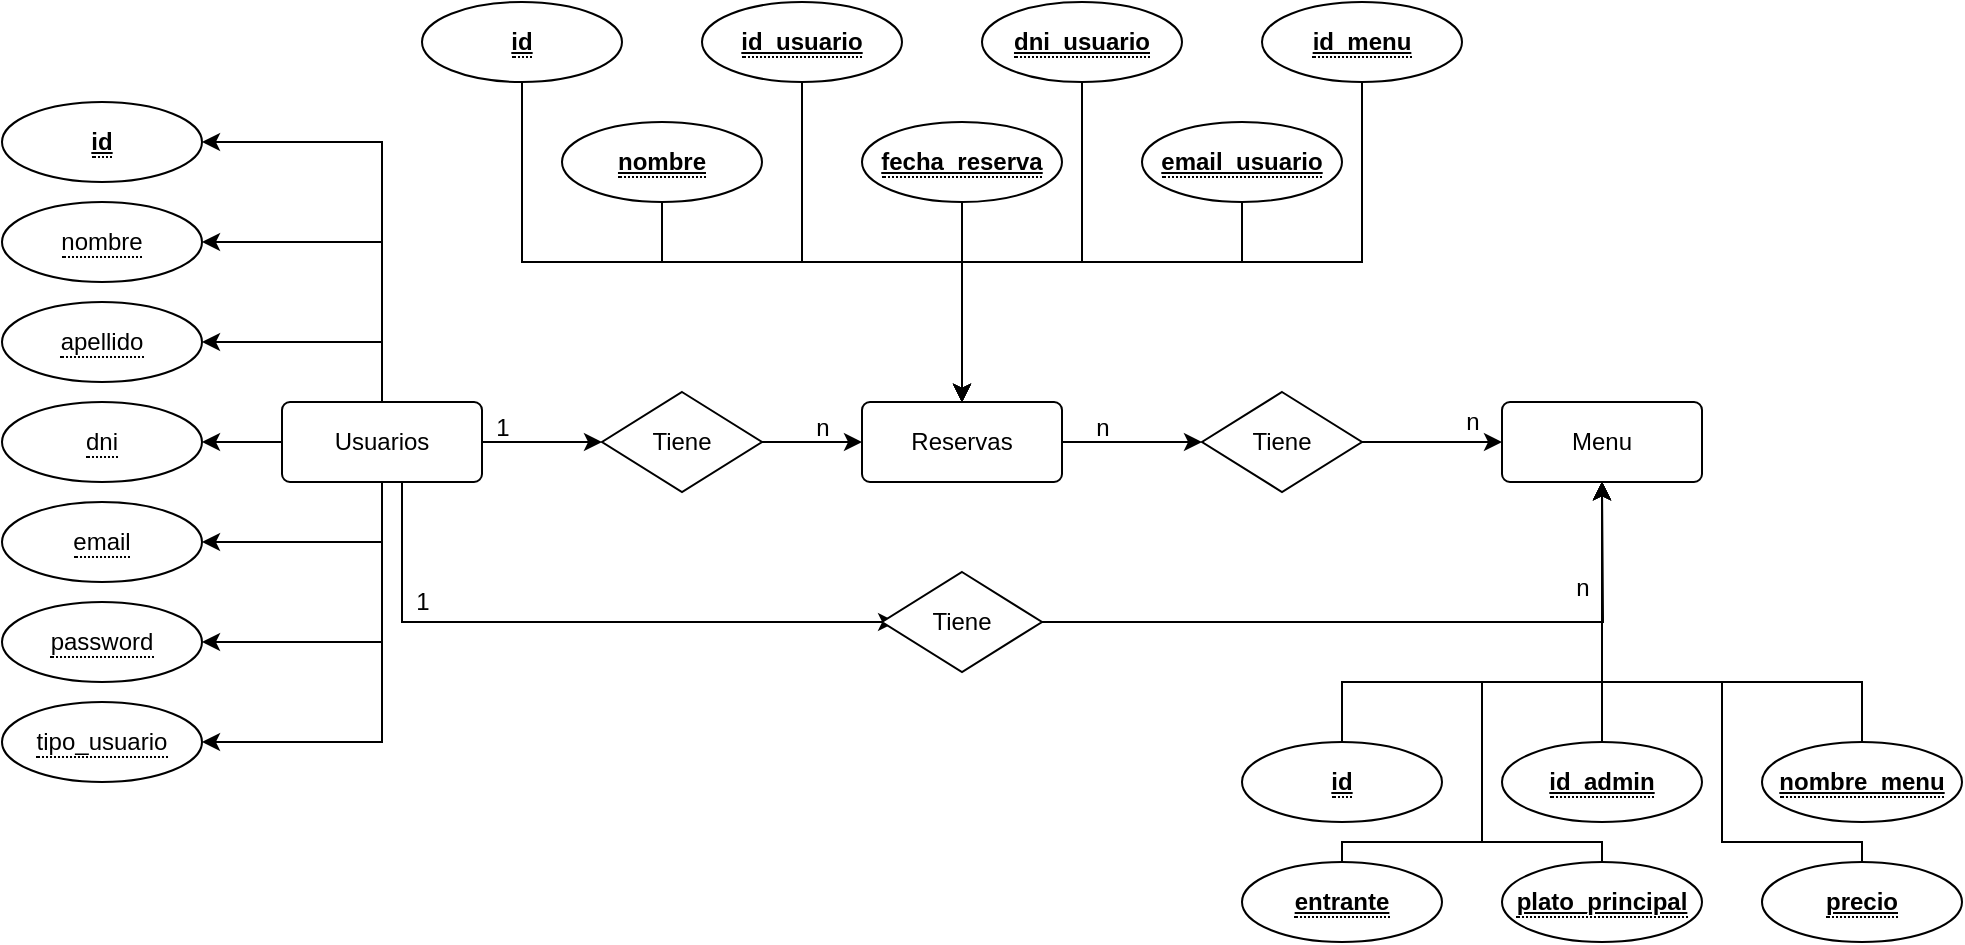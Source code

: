 <mxfile version="21.3.0" type="device">
  <diagram name="Página-1" id="fYHYzcIor__WPn7_1F2N">
    <mxGraphModel dx="954" dy="584" grid="1" gridSize="10" guides="1" tooltips="1" connect="1" arrows="1" fold="1" page="1" pageScale="1" pageWidth="827" pageHeight="1169" math="0" shadow="0">
      <root>
        <mxCell id="0" />
        <mxCell id="1" parent="0" />
        <mxCell id="3XYwbMmrLyhnH5qcktHA-24" style="edgeStyle=orthogonalEdgeStyle;rounded=0;orthogonalLoop=1;jettySize=auto;html=1;entryX=1;entryY=0.5;entryDx=0;entryDy=0;" edge="1" parent="1" source="3XYwbMmrLyhnH5qcktHA-15" target="3XYwbMmrLyhnH5qcktHA-16">
          <mxGeometry relative="1" as="geometry">
            <Array as="points">
              <mxPoint x="200" y="100" />
            </Array>
          </mxGeometry>
        </mxCell>
        <mxCell id="3XYwbMmrLyhnH5qcktHA-25" style="edgeStyle=orthogonalEdgeStyle;rounded=0;orthogonalLoop=1;jettySize=auto;html=1;entryX=1;entryY=0.5;entryDx=0;entryDy=0;" edge="1" parent="1" source="3XYwbMmrLyhnH5qcktHA-15" target="3XYwbMmrLyhnH5qcktHA-18">
          <mxGeometry relative="1" as="geometry">
            <Array as="points">
              <mxPoint x="200" y="150" />
            </Array>
          </mxGeometry>
        </mxCell>
        <mxCell id="3XYwbMmrLyhnH5qcktHA-26" style="edgeStyle=orthogonalEdgeStyle;rounded=0;orthogonalLoop=1;jettySize=auto;html=1;entryX=1;entryY=0.5;entryDx=0;entryDy=0;" edge="1" parent="1" source="3XYwbMmrLyhnH5qcktHA-15" target="3XYwbMmrLyhnH5qcktHA-19">
          <mxGeometry relative="1" as="geometry">
            <Array as="points">
              <mxPoint x="200" y="200" />
            </Array>
          </mxGeometry>
        </mxCell>
        <mxCell id="3XYwbMmrLyhnH5qcktHA-29" style="edgeStyle=orthogonalEdgeStyle;rounded=0;orthogonalLoop=1;jettySize=auto;html=1;entryX=1;entryY=0.5;entryDx=0;entryDy=0;" edge="1" parent="1" source="3XYwbMmrLyhnH5qcktHA-15" target="3XYwbMmrLyhnH5qcktHA-20">
          <mxGeometry relative="1" as="geometry" />
        </mxCell>
        <mxCell id="3XYwbMmrLyhnH5qcktHA-30" style="edgeStyle=orthogonalEdgeStyle;rounded=0;orthogonalLoop=1;jettySize=auto;html=1;entryX=1;entryY=0.5;entryDx=0;entryDy=0;" edge="1" parent="1" source="3XYwbMmrLyhnH5qcktHA-15" target="3XYwbMmrLyhnH5qcktHA-21">
          <mxGeometry relative="1" as="geometry">
            <Array as="points">
              <mxPoint x="200" y="300" />
            </Array>
          </mxGeometry>
        </mxCell>
        <mxCell id="3XYwbMmrLyhnH5qcktHA-31" style="edgeStyle=orthogonalEdgeStyle;rounded=0;orthogonalLoop=1;jettySize=auto;html=1;entryX=1;entryY=0.5;entryDx=0;entryDy=0;" edge="1" parent="1" source="3XYwbMmrLyhnH5qcktHA-15" target="3XYwbMmrLyhnH5qcktHA-22">
          <mxGeometry relative="1" as="geometry">
            <Array as="points">
              <mxPoint x="200" y="350" />
            </Array>
          </mxGeometry>
        </mxCell>
        <mxCell id="3XYwbMmrLyhnH5qcktHA-32" style="edgeStyle=orthogonalEdgeStyle;rounded=0;orthogonalLoop=1;jettySize=auto;html=1;entryX=1;entryY=0.5;entryDx=0;entryDy=0;" edge="1" parent="1" source="3XYwbMmrLyhnH5qcktHA-15" target="3XYwbMmrLyhnH5qcktHA-23">
          <mxGeometry relative="1" as="geometry">
            <Array as="points">
              <mxPoint x="200" y="400" />
            </Array>
          </mxGeometry>
        </mxCell>
        <mxCell id="3XYwbMmrLyhnH5qcktHA-73" value="" style="edgeStyle=orthogonalEdgeStyle;rounded=0;orthogonalLoop=1;jettySize=auto;html=1;" edge="1" parent="1" source="3XYwbMmrLyhnH5qcktHA-15" target="3XYwbMmrLyhnH5qcktHA-71">
          <mxGeometry relative="1" as="geometry" />
        </mxCell>
        <mxCell id="3XYwbMmrLyhnH5qcktHA-84" style="edgeStyle=orthogonalEdgeStyle;rounded=0;orthogonalLoop=1;jettySize=auto;html=1;entryX=0.088;entryY=0.5;entryDx=0;entryDy=0;entryPerimeter=0;" edge="1" parent="1" source="3XYwbMmrLyhnH5qcktHA-15" target="3XYwbMmrLyhnH5qcktHA-83">
          <mxGeometry relative="1" as="geometry">
            <Array as="points">
              <mxPoint x="210" y="340" />
            </Array>
          </mxGeometry>
        </mxCell>
        <mxCell id="3XYwbMmrLyhnH5qcktHA-15" value="Usuarios" style="rounded=1;arcSize=10;whiteSpace=wrap;html=1;align=center;" vertex="1" parent="1">
          <mxGeometry x="150" y="230" width="100" height="40" as="geometry" />
        </mxCell>
        <mxCell id="3XYwbMmrLyhnH5qcktHA-16" value="&lt;span style=&quot;border-bottom: 1px dotted&quot;&gt;&lt;b&gt;&lt;u&gt;id&lt;/u&gt;&lt;/b&gt;&lt;/span&gt;" style="ellipse;whiteSpace=wrap;html=1;align=center;" vertex="1" parent="1">
          <mxGeometry x="10" y="80" width="100" height="40" as="geometry" />
        </mxCell>
        <mxCell id="3XYwbMmrLyhnH5qcktHA-18" value="&lt;span style=&quot;border-bottom: 1px dotted&quot;&gt;nombre&lt;/span&gt;" style="ellipse;whiteSpace=wrap;html=1;align=center;" vertex="1" parent="1">
          <mxGeometry x="10" y="130" width="100" height="40" as="geometry" />
        </mxCell>
        <mxCell id="3XYwbMmrLyhnH5qcktHA-19" value="&lt;span style=&quot;border-bottom: 1px dotted&quot;&gt;apellido&lt;/span&gt;" style="ellipse;whiteSpace=wrap;html=1;align=center;" vertex="1" parent="1">
          <mxGeometry x="10" y="180" width="100" height="40" as="geometry" />
        </mxCell>
        <mxCell id="3XYwbMmrLyhnH5qcktHA-20" value="&lt;span style=&quot;border-bottom: 1px dotted&quot;&gt;dni&lt;/span&gt;" style="ellipse;whiteSpace=wrap;html=1;align=center;" vertex="1" parent="1">
          <mxGeometry x="10" y="230" width="100" height="40" as="geometry" />
        </mxCell>
        <mxCell id="3XYwbMmrLyhnH5qcktHA-21" value="&lt;span style=&quot;border-bottom: 1px dotted&quot;&gt;email&lt;/span&gt;" style="ellipse;whiteSpace=wrap;html=1;align=center;" vertex="1" parent="1">
          <mxGeometry x="10" y="280" width="100" height="40" as="geometry" />
        </mxCell>
        <mxCell id="3XYwbMmrLyhnH5qcktHA-22" value="&lt;span style=&quot;border-bottom: 1px dotted&quot;&gt;password&lt;/span&gt;" style="ellipse;whiteSpace=wrap;html=1;align=center;" vertex="1" parent="1">
          <mxGeometry x="10" y="330" width="100" height="40" as="geometry" />
        </mxCell>
        <mxCell id="3XYwbMmrLyhnH5qcktHA-23" value="&lt;span style=&quot;border-bottom: 1px dotted&quot;&gt;tipo_usuario&lt;/span&gt;" style="ellipse;whiteSpace=wrap;html=1;align=center;" vertex="1" parent="1">
          <mxGeometry x="10" y="380" width="100" height="40" as="geometry" />
        </mxCell>
        <mxCell id="3XYwbMmrLyhnH5qcktHA-33" value="Menu" style="rounded=1;arcSize=10;whiteSpace=wrap;html=1;align=center;" vertex="1" parent="1">
          <mxGeometry x="760" y="230" width="100" height="40" as="geometry" />
        </mxCell>
        <mxCell id="3XYwbMmrLyhnH5qcktHA-44" style="edgeStyle=orthogonalEdgeStyle;rounded=0;orthogonalLoop=1;jettySize=auto;html=1;entryX=0.5;entryY=1;entryDx=0;entryDy=0;" edge="1" parent="1" source="3XYwbMmrLyhnH5qcktHA-34" target="3XYwbMmrLyhnH5qcktHA-33">
          <mxGeometry relative="1" as="geometry">
            <Array as="points">
              <mxPoint x="680" y="370" />
              <mxPoint x="810" y="370" />
            </Array>
          </mxGeometry>
        </mxCell>
        <mxCell id="3XYwbMmrLyhnH5qcktHA-48" style="edgeStyle=orthogonalEdgeStyle;rounded=0;orthogonalLoop=1;jettySize=auto;html=1;exitX=0.5;exitY=0;exitDx=0;exitDy=0;" edge="1" parent="1" source="3XYwbMmrLyhnH5qcktHA-35" target="3XYwbMmrLyhnH5qcktHA-33">
          <mxGeometry relative="1" as="geometry">
            <Array as="points">
              <mxPoint x="680" y="450" />
              <mxPoint x="750" y="450" />
              <mxPoint x="750" y="370" />
              <mxPoint x="810" y="370" />
            </Array>
          </mxGeometry>
        </mxCell>
        <mxCell id="3XYwbMmrLyhnH5qcktHA-34" value="&lt;span style=&quot;border-bottom: 1px dotted&quot;&gt;&lt;b&gt;&lt;u&gt;id&lt;/u&gt;&lt;/b&gt;&lt;/span&gt;" style="ellipse;whiteSpace=wrap;html=1;align=center;" vertex="1" parent="1">
          <mxGeometry x="630" y="400" width="100" height="40" as="geometry" />
        </mxCell>
        <mxCell id="3XYwbMmrLyhnH5qcktHA-35" value="&lt;span style=&quot;border-bottom: 1px dotted&quot;&gt;&lt;b&gt;&lt;u&gt;entrante&lt;/u&gt;&lt;/b&gt;&lt;/span&gt;" style="ellipse;whiteSpace=wrap;html=1;align=center;" vertex="1" parent="1">
          <mxGeometry x="630" y="460" width="100" height="40" as="geometry" />
        </mxCell>
        <mxCell id="3XYwbMmrLyhnH5qcktHA-45" style="edgeStyle=orthogonalEdgeStyle;rounded=0;orthogonalLoop=1;jettySize=auto;html=1;entryX=0.5;entryY=1;entryDx=0;entryDy=0;" edge="1" parent="1" source="3XYwbMmrLyhnH5qcktHA-36" target="3XYwbMmrLyhnH5qcktHA-33">
          <mxGeometry relative="1" as="geometry">
            <mxPoint x="810" y="280" as="targetPoint" />
          </mxGeometry>
        </mxCell>
        <mxCell id="3XYwbMmrLyhnH5qcktHA-49" style="edgeStyle=orthogonalEdgeStyle;rounded=0;orthogonalLoop=1;jettySize=auto;html=1;exitX=0.5;exitY=0;exitDx=0;exitDy=0;entryX=0.5;entryY=1;entryDx=0;entryDy=0;" edge="1" parent="1" source="3XYwbMmrLyhnH5qcktHA-38" target="3XYwbMmrLyhnH5qcktHA-33">
          <mxGeometry relative="1" as="geometry">
            <Array as="points">
              <mxPoint x="810" y="450" />
              <mxPoint x="750" y="450" />
              <mxPoint x="750" y="370" />
              <mxPoint x="810" y="370" />
            </Array>
          </mxGeometry>
        </mxCell>
        <mxCell id="3XYwbMmrLyhnH5qcktHA-36" value="&lt;span style=&quot;border-bottom: 1px dotted&quot;&gt;&lt;b&gt;&lt;u&gt;id_admin&lt;/u&gt;&lt;/b&gt;&lt;/span&gt;" style="ellipse;whiteSpace=wrap;html=1;align=center;" vertex="1" parent="1">
          <mxGeometry x="760" y="400" width="100" height="40" as="geometry" />
        </mxCell>
        <mxCell id="3XYwbMmrLyhnH5qcktHA-47" style="edgeStyle=orthogonalEdgeStyle;rounded=0;orthogonalLoop=1;jettySize=auto;html=1;entryX=0.5;entryY=1;entryDx=0;entryDy=0;" edge="1" parent="1" source="3XYwbMmrLyhnH5qcktHA-37" target="3XYwbMmrLyhnH5qcktHA-33">
          <mxGeometry relative="1" as="geometry">
            <Array as="points">
              <mxPoint x="940" y="370" />
              <mxPoint x="810" y="370" />
            </Array>
          </mxGeometry>
        </mxCell>
        <mxCell id="3XYwbMmrLyhnH5qcktHA-50" style="edgeStyle=orthogonalEdgeStyle;rounded=0;orthogonalLoop=1;jettySize=auto;html=1;exitX=0.5;exitY=0;exitDx=0;exitDy=0;entryX=0.5;entryY=1;entryDx=0;entryDy=0;" edge="1" parent="1" source="3XYwbMmrLyhnH5qcktHA-39" target="3XYwbMmrLyhnH5qcktHA-33">
          <mxGeometry relative="1" as="geometry">
            <Array as="points">
              <mxPoint x="940" y="450" />
              <mxPoint x="870" y="450" />
              <mxPoint x="870" y="370" />
              <mxPoint x="810" y="370" />
            </Array>
          </mxGeometry>
        </mxCell>
        <mxCell id="3XYwbMmrLyhnH5qcktHA-37" value="&lt;span style=&quot;border-bottom: 1px dotted&quot;&gt;&lt;b&gt;&lt;u&gt;nombre_menu&lt;/u&gt;&lt;/b&gt;&lt;/span&gt;" style="ellipse;whiteSpace=wrap;html=1;align=center;" vertex="1" parent="1">
          <mxGeometry x="890" y="400" width="100" height="40" as="geometry" />
        </mxCell>
        <mxCell id="3XYwbMmrLyhnH5qcktHA-38" value="&lt;span style=&quot;border-bottom: 1px dotted&quot;&gt;&lt;b&gt;&lt;u&gt;plato_principal&lt;/u&gt;&lt;/b&gt;&lt;/span&gt;" style="ellipse;whiteSpace=wrap;html=1;align=center;" vertex="1" parent="1">
          <mxGeometry x="760" y="460" width="100" height="40" as="geometry" />
        </mxCell>
        <mxCell id="3XYwbMmrLyhnH5qcktHA-39" value="&lt;span style=&quot;border-bottom: 1px dotted&quot;&gt;&lt;b&gt;&lt;u&gt;precio&lt;/u&gt;&lt;/b&gt;&lt;/span&gt;" style="ellipse;whiteSpace=wrap;html=1;align=center;" vertex="1" parent="1">
          <mxGeometry x="890" y="460" width="100" height="40" as="geometry" />
        </mxCell>
        <mxCell id="3XYwbMmrLyhnH5qcktHA-79" value="" style="edgeStyle=orthogonalEdgeStyle;rounded=0;orthogonalLoop=1;jettySize=auto;html=1;" edge="1" parent="1" source="3XYwbMmrLyhnH5qcktHA-51" target="3XYwbMmrLyhnH5qcktHA-78">
          <mxGeometry relative="1" as="geometry" />
        </mxCell>
        <mxCell id="3XYwbMmrLyhnH5qcktHA-51" value="Reservas" style="rounded=1;arcSize=10;whiteSpace=wrap;html=1;align=center;" vertex="1" parent="1">
          <mxGeometry x="440" y="230" width="100" height="40" as="geometry" />
        </mxCell>
        <mxCell id="3XYwbMmrLyhnH5qcktHA-69" style="edgeStyle=orthogonalEdgeStyle;rounded=0;orthogonalLoop=1;jettySize=auto;html=1;" edge="1" parent="1" source="3XYwbMmrLyhnH5qcktHA-52" target="3XYwbMmrLyhnH5qcktHA-51">
          <mxGeometry relative="1" as="geometry">
            <Array as="points">
              <mxPoint x="630" y="160" />
              <mxPoint x="490" y="160" />
            </Array>
          </mxGeometry>
        </mxCell>
        <mxCell id="3XYwbMmrLyhnH5qcktHA-52" value="&lt;span style=&quot;border-bottom: 1px dotted&quot;&gt;&lt;b&gt;&lt;u&gt;email_usuario&lt;/u&gt;&lt;/b&gt;&lt;/span&gt;" style="ellipse;whiteSpace=wrap;html=1;align=center;" vertex="1" parent="1">
          <mxGeometry x="580" y="90" width="100" height="40" as="geometry" />
        </mxCell>
        <mxCell id="3XYwbMmrLyhnH5qcktHA-64" style="edgeStyle=orthogonalEdgeStyle;rounded=0;orthogonalLoop=1;jettySize=auto;html=1;entryX=0.5;entryY=0;entryDx=0;entryDy=0;" edge="1" parent="1" source="3XYwbMmrLyhnH5qcktHA-53" target="3XYwbMmrLyhnH5qcktHA-51">
          <mxGeometry relative="1" as="geometry" />
        </mxCell>
        <mxCell id="3XYwbMmrLyhnH5qcktHA-53" value="&lt;span style=&quot;border-bottom: 1px dotted&quot;&gt;&lt;b&gt;&lt;u&gt;fecha_reserva&lt;/u&gt;&lt;/b&gt;&lt;/span&gt;" style="ellipse;whiteSpace=wrap;html=1;align=center;" vertex="1" parent="1">
          <mxGeometry x="440" y="90" width="100" height="40" as="geometry" />
        </mxCell>
        <mxCell id="3XYwbMmrLyhnH5qcktHA-67" style="edgeStyle=orthogonalEdgeStyle;rounded=0;orthogonalLoop=1;jettySize=auto;html=1;" edge="1" parent="1" source="3XYwbMmrLyhnH5qcktHA-54" target="3XYwbMmrLyhnH5qcktHA-51">
          <mxGeometry relative="1" as="geometry">
            <Array as="points">
              <mxPoint x="340" y="160" />
              <mxPoint x="490" y="160" />
            </Array>
          </mxGeometry>
        </mxCell>
        <mxCell id="3XYwbMmrLyhnH5qcktHA-54" value="&lt;span style=&quot;border-bottom: 1px dotted&quot;&gt;&lt;b&gt;&lt;u&gt;nombre&lt;/u&gt;&lt;/b&gt;&lt;/span&gt;" style="ellipse;whiteSpace=wrap;html=1;align=center;" vertex="1" parent="1">
          <mxGeometry x="290" y="90" width="100" height="40" as="geometry" />
        </mxCell>
        <mxCell id="3XYwbMmrLyhnH5qcktHA-70" style="edgeStyle=orthogonalEdgeStyle;rounded=0;orthogonalLoop=1;jettySize=auto;html=1;entryX=0.5;entryY=0;entryDx=0;entryDy=0;" edge="1" parent="1" source="3XYwbMmrLyhnH5qcktHA-55" target="3XYwbMmrLyhnH5qcktHA-51">
          <mxGeometry relative="1" as="geometry">
            <Array as="points">
              <mxPoint x="690" y="160" />
              <mxPoint x="490" y="160" />
            </Array>
          </mxGeometry>
        </mxCell>
        <mxCell id="3XYwbMmrLyhnH5qcktHA-55" value="&lt;span style=&quot;border-bottom: 1px dotted&quot;&gt;&lt;b&gt;&lt;u&gt;id_menu&lt;/u&gt;&lt;/b&gt;&lt;/span&gt;" style="ellipse;whiteSpace=wrap;html=1;align=center;" vertex="1" parent="1">
          <mxGeometry x="640" y="30" width="100" height="40" as="geometry" />
        </mxCell>
        <mxCell id="3XYwbMmrLyhnH5qcktHA-68" style="edgeStyle=orthogonalEdgeStyle;rounded=0;orthogonalLoop=1;jettySize=auto;html=1;" edge="1" parent="1" source="3XYwbMmrLyhnH5qcktHA-56" target="3XYwbMmrLyhnH5qcktHA-51">
          <mxGeometry relative="1" as="geometry">
            <Array as="points">
              <mxPoint x="550" y="160" />
              <mxPoint x="490" y="160" />
            </Array>
          </mxGeometry>
        </mxCell>
        <mxCell id="3XYwbMmrLyhnH5qcktHA-56" value="&lt;span style=&quot;border-bottom: 1px dotted&quot;&gt;&lt;b&gt;&lt;u&gt;dni_usuario&lt;/u&gt;&lt;/b&gt;&lt;/span&gt;" style="ellipse;whiteSpace=wrap;html=1;align=center;" vertex="1" parent="1">
          <mxGeometry x="500" y="30" width="100" height="40" as="geometry" />
        </mxCell>
        <mxCell id="3XYwbMmrLyhnH5qcktHA-66" style="edgeStyle=orthogonalEdgeStyle;rounded=0;orthogonalLoop=1;jettySize=auto;html=1;entryX=0.5;entryY=0;entryDx=0;entryDy=0;" edge="1" parent="1" source="3XYwbMmrLyhnH5qcktHA-57" target="3XYwbMmrLyhnH5qcktHA-51">
          <mxGeometry relative="1" as="geometry">
            <Array as="points">
              <mxPoint x="410" y="160" />
              <mxPoint x="490" y="160" />
            </Array>
          </mxGeometry>
        </mxCell>
        <mxCell id="3XYwbMmrLyhnH5qcktHA-57" value="&lt;span style=&quot;border-bottom: 1px dotted&quot;&gt;&lt;b&gt;&lt;u&gt;id_usuario&lt;/u&gt;&lt;/b&gt;&lt;/span&gt;" style="ellipse;whiteSpace=wrap;html=1;align=center;" vertex="1" parent="1">
          <mxGeometry x="360" y="30" width="100" height="40" as="geometry" />
        </mxCell>
        <mxCell id="3XYwbMmrLyhnH5qcktHA-65" style="edgeStyle=orthogonalEdgeStyle;rounded=0;orthogonalLoop=1;jettySize=auto;html=1;" edge="1" parent="1" source="3XYwbMmrLyhnH5qcktHA-58" target="3XYwbMmrLyhnH5qcktHA-51">
          <mxGeometry relative="1" as="geometry">
            <Array as="points">
              <mxPoint x="270" y="160" />
              <mxPoint x="490" y="160" />
            </Array>
          </mxGeometry>
        </mxCell>
        <mxCell id="3XYwbMmrLyhnH5qcktHA-58" value="&lt;span style=&quot;border-bottom: 1px dotted&quot;&gt;&lt;b&gt;&lt;u&gt;id&lt;/u&gt;&lt;/b&gt;&lt;/span&gt;" style="ellipse;whiteSpace=wrap;html=1;align=center;" vertex="1" parent="1">
          <mxGeometry x="220" y="30" width="100" height="40" as="geometry" />
        </mxCell>
        <mxCell id="3XYwbMmrLyhnH5qcktHA-74" value="" style="edgeStyle=orthogonalEdgeStyle;rounded=0;orthogonalLoop=1;jettySize=auto;html=1;" edge="1" parent="1" source="3XYwbMmrLyhnH5qcktHA-71" target="3XYwbMmrLyhnH5qcktHA-51">
          <mxGeometry relative="1" as="geometry" />
        </mxCell>
        <mxCell id="3XYwbMmrLyhnH5qcktHA-71" value="Tiene" style="shape=rhombus;perimeter=rhombusPerimeter;whiteSpace=wrap;html=1;align=center;" vertex="1" parent="1">
          <mxGeometry x="310" y="225" width="80" height="50" as="geometry" />
        </mxCell>
        <mxCell id="3XYwbMmrLyhnH5qcktHA-76" value="1" style="text;html=1;align=center;verticalAlign=middle;resizable=0;points=[];autosize=1;strokeColor=none;fillColor=none;" vertex="1" parent="1">
          <mxGeometry x="245" y="228" width="30" height="30" as="geometry" />
        </mxCell>
        <mxCell id="3XYwbMmrLyhnH5qcktHA-77" value="n" style="text;html=1;align=center;verticalAlign=middle;resizable=0;points=[];autosize=1;strokeColor=none;fillColor=none;" vertex="1" parent="1">
          <mxGeometry x="405" y="228" width="30" height="30" as="geometry" />
        </mxCell>
        <mxCell id="3XYwbMmrLyhnH5qcktHA-80" value="" style="edgeStyle=orthogonalEdgeStyle;rounded=0;orthogonalLoop=1;jettySize=auto;html=1;" edge="1" parent="1" source="3XYwbMmrLyhnH5qcktHA-78" target="3XYwbMmrLyhnH5qcktHA-33">
          <mxGeometry relative="1" as="geometry" />
        </mxCell>
        <mxCell id="3XYwbMmrLyhnH5qcktHA-78" value="Tiene" style="shape=rhombus;perimeter=rhombusPerimeter;whiteSpace=wrap;html=1;align=center;" vertex="1" parent="1">
          <mxGeometry x="610" y="225" width="80" height="50" as="geometry" />
        </mxCell>
        <mxCell id="3XYwbMmrLyhnH5qcktHA-81" value="n" style="text;html=1;align=center;verticalAlign=middle;resizable=0;points=[];autosize=1;strokeColor=none;fillColor=none;" vertex="1" parent="1">
          <mxGeometry x="545" y="228" width="30" height="30" as="geometry" />
        </mxCell>
        <mxCell id="3XYwbMmrLyhnH5qcktHA-82" value="n" style="text;html=1;align=center;verticalAlign=middle;resizable=0;points=[];autosize=1;strokeColor=none;fillColor=none;" vertex="1" parent="1">
          <mxGeometry x="730" y="225" width="30" height="30" as="geometry" />
        </mxCell>
        <mxCell id="3XYwbMmrLyhnH5qcktHA-85" style="edgeStyle=orthogonalEdgeStyle;rounded=0;orthogonalLoop=1;jettySize=auto;html=1;" edge="1" parent="1" source="3XYwbMmrLyhnH5qcktHA-83">
          <mxGeometry relative="1" as="geometry">
            <mxPoint x="810" y="270" as="targetPoint" />
          </mxGeometry>
        </mxCell>
        <mxCell id="3XYwbMmrLyhnH5qcktHA-83" value="Tiene" style="shape=rhombus;perimeter=rhombusPerimeter;whiteSpace=wrap;html=1;align=center;" vertex="1" parent="1">
          <mxGeometry x="450" y="315" width="80" height="50" as="geometry" />
        </mxCell>
        <mxCell id="3XYwbMmrLyhnH5qcktHA-86" value="n" style="text;html=1;align=center;verticalAlign=middle;resizable=0;points=[];autosize=1;strokeColor=none;fillColor=none;" vertex="1" parent="1">
          <mxGeometry x="785" y="308" width="30" height="30" as="geometry" />
        </mxCell>
        <mxCell id="3XYwbMmrLyhnH5qcktHA-87" value="1" style="text;html=1;align=center;verticalAlign=middle;resizable=0;points=[];autosize=1;strokeColor=none;fillColor=none;" vertex="1" parent="1">
          <mxGeometry x="205" y="315" width="30" height="30" as="geometry" />
        </mxCell>
      </root>
    </mxGraphModel>
  </diagram>
</mxfile>
